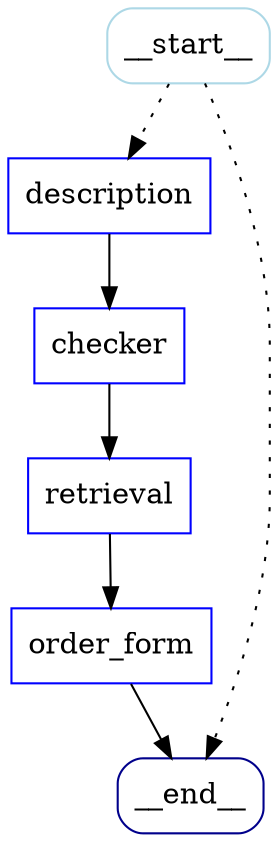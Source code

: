 digraph G {
  node [shape=rect, color="blue"];
  
  start[label="__start__", color="lightblue"]
  start -> description [style=dotted]
  start -> end [style=dotted]
  
  description -> checker
  checker -> retrieval;
  retrieval -> order_form;
  order_form -> end

  start [shape=rect, style=rounded ];
  end [label="__end__", shape=rect, style=rounded, color="darkblue"];
}